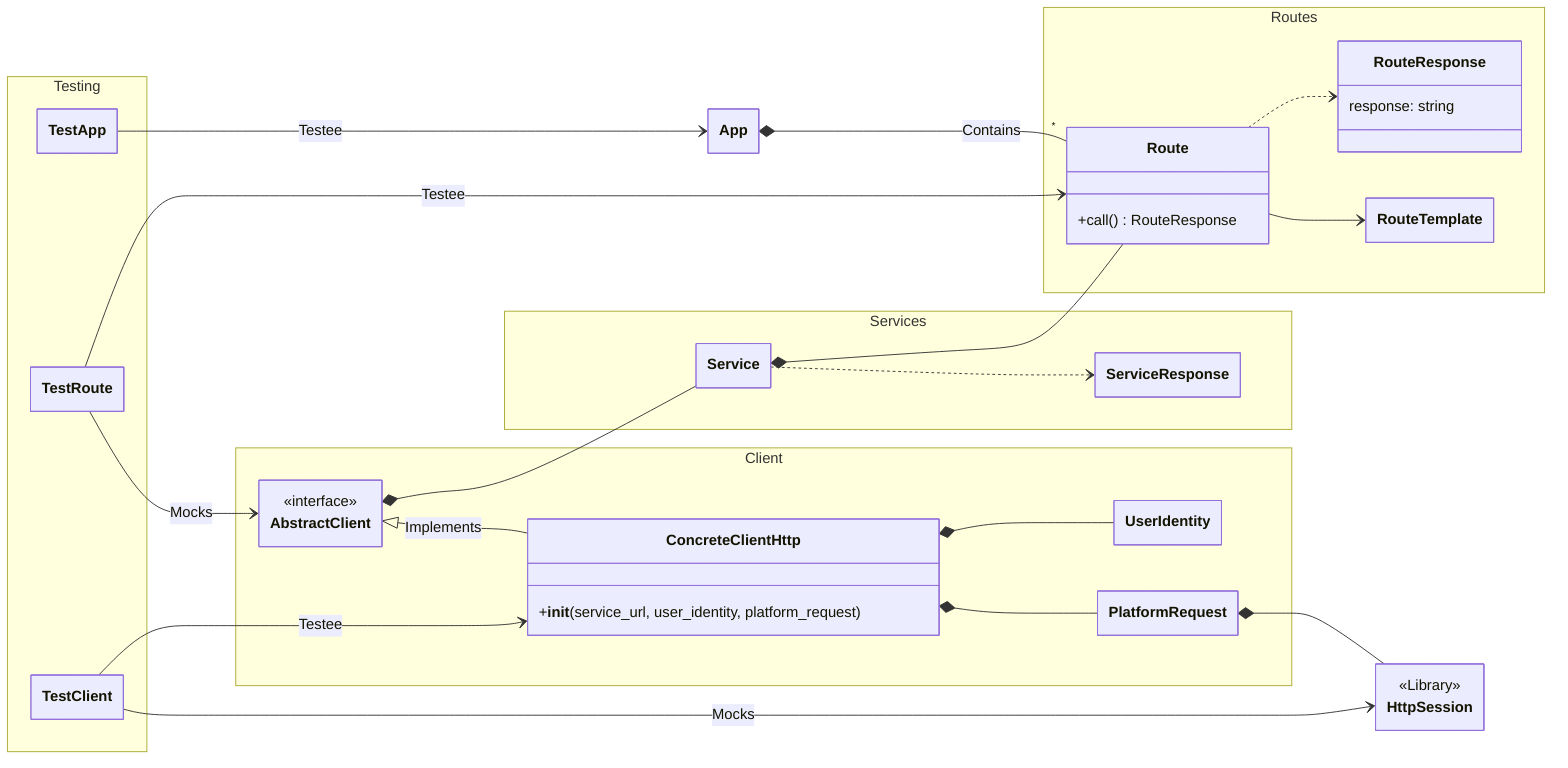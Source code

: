 ---
  config:
    class:
      hideEmptyMembersBox: true
---
classDiagram
    direction LR

    class App {

    }

    namespace Client {
        class AbstractClient {
            <<interface>>
        }

        class ConcreteClientHttp {
            +__init__(service_url, user_identity, platform_request)
        }

        class UserIdentity {
        }

        class PlatformRequest {

        }
    }

    class HttpSession {
        <<Library>>
    }

    namespace Services {
        class Service {
        }

        class ServiceResponse {

        }
    }

    namespace Routes {
        class Route {
            +call() RouteResponse
        }

        class RouteResponse {
            response: string
        }

        class RouteTemplate {

        }

    }

    namespace Testing {
        class TestClient {

        }

        class TestRoute {

        }

        class TestApp {

        }

    }

    App *-- "*" Route : Contains

    AbstractClient <|-- ConcreteClientHttp : Implements
    ConcreteClientHttp *-- UserIdentity
    ConcreteClientHttp *-- PlatformRequest

    PlatformRequest *-- HttpSession

    AbstractClient *-- Service
    Service *-- Route

    Service ..> ServiceResponse

    Route --> RouteTemplate
    Route ..> RouteResponse

    TestClient --> HttpSession : Mocks
    TestClient --> ConcreteClientHttp : Testee

    TestRoute --> AbstractClient : Mocks
    TestRoute --> Route : Testee

    TestApp --> App : Testee